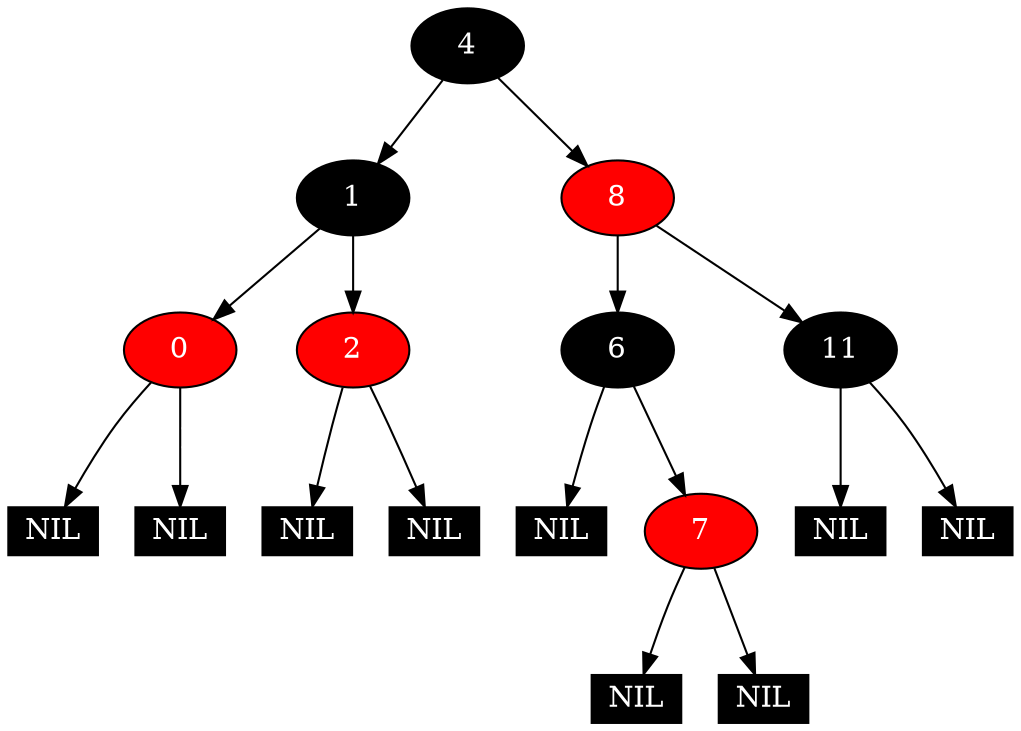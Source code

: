 digraph{
n4[style=filled, fillcolor=black, fontcolor=white,label="4"]
n1[style=filled, fillcolor=black, fontcolor=white,label="1"]
n4->n1
n0[style=filled, fillcolor=red, fontcolor=white,label="0"]
n1->n0
nil0[style=filled, shape=box, fillcolor=black, fontcolor=white, width=0.4, height=0.2,label="NIL"]
n0->nil0[style=filled, shape=box, fillcolor=black, fontcolor=white, width=0.4, height=0.2,label="NIL"]
nil1[style=filled, shape=box, fillcolor=black, fontcolor=white, width=0.4, height=0.2,label="NIL"]
n0->nil1[style=filled, shape=box, fillcolor=black, fontcolor=white, width=0.4, height=0.2,label="NIL"]
n2[style=filled, fillcolor=red, fontcolor=white,label="2"]
n1->n2
nil2[style=filled, shape=box, fillcolor=black, fontcolor=white, width=0.4, height=0.2,label="NIL"]
n2->nil2[style=filled, shape=box, fillcolor=black, fontcolor=white, width=0.4, height=0.2,label="NIL"]
nil3[style=filled, shape=box, fillcolor=black, fontcolor=white, width=0.4, height=0.2,label="NIL"]
n2->nil3[style=filled, shape=box, fillcolor=black, fontcolor=white, width=0.4, height=0.2,label="NIL"]
n8[style=filled, fillcolor=red, fontcolor=white,label="8"]
n4->n8
n6[style=filled, fillcolor=black, fontcolor=white,label="6"]
n8->n6
nil4[style=filled, shape=box, fillcolor=black, fontcolor=white, width=0.4, height=0.2,label="NIL"]
n6->nil4[style=filled, shape=box, fillcolor=black, fontcolor=white, width=0.4, height=0.2,label="NIL"]
n7[style=filled, fillcolor=red, fontcolor=white,label="7"]
n6->n7
nil5[style=filled, shape=box, fillcolor=black, fontcolor=white, width=0.4, height=0.2,label="NIL"]
n7->nil5[style=filled, shape=box, fillcolor=black, fontcolor=white, width=0.4, height=0.2,label="NIL"]
nil6[style=filled, shape=box, fillcolor=black, fontcolor=white, width=0.4, height=0.2,label="NIL"]
n7->nil6[style=filled, shape=box, fillcolor=black, fontcolor=white, width=0.4, height=0.2,label="NIL"]
n11[style=filled, fillcolor=black, fontcolor=white,label="11"]
n8->n11
nil7[style=filled, shape=box, fillcolor=black, fontcolor=white, width=0.4, height=0.2,label="NIL"]
n11->nil7[style=filled, shape=box, fillcolor=black, fontcolor=white, width=0.4, height=0.2,label="NIL"]
nil8[style=filled, shape=box, fillcolor=black, fontcolor=white, width=0.4, height=0.2,label="NIL"]
n11->nil8[style=filled, shape=box, fillcolor=black, fontcolor=white, width=0.4, height=0.2,label="NIL"]
}